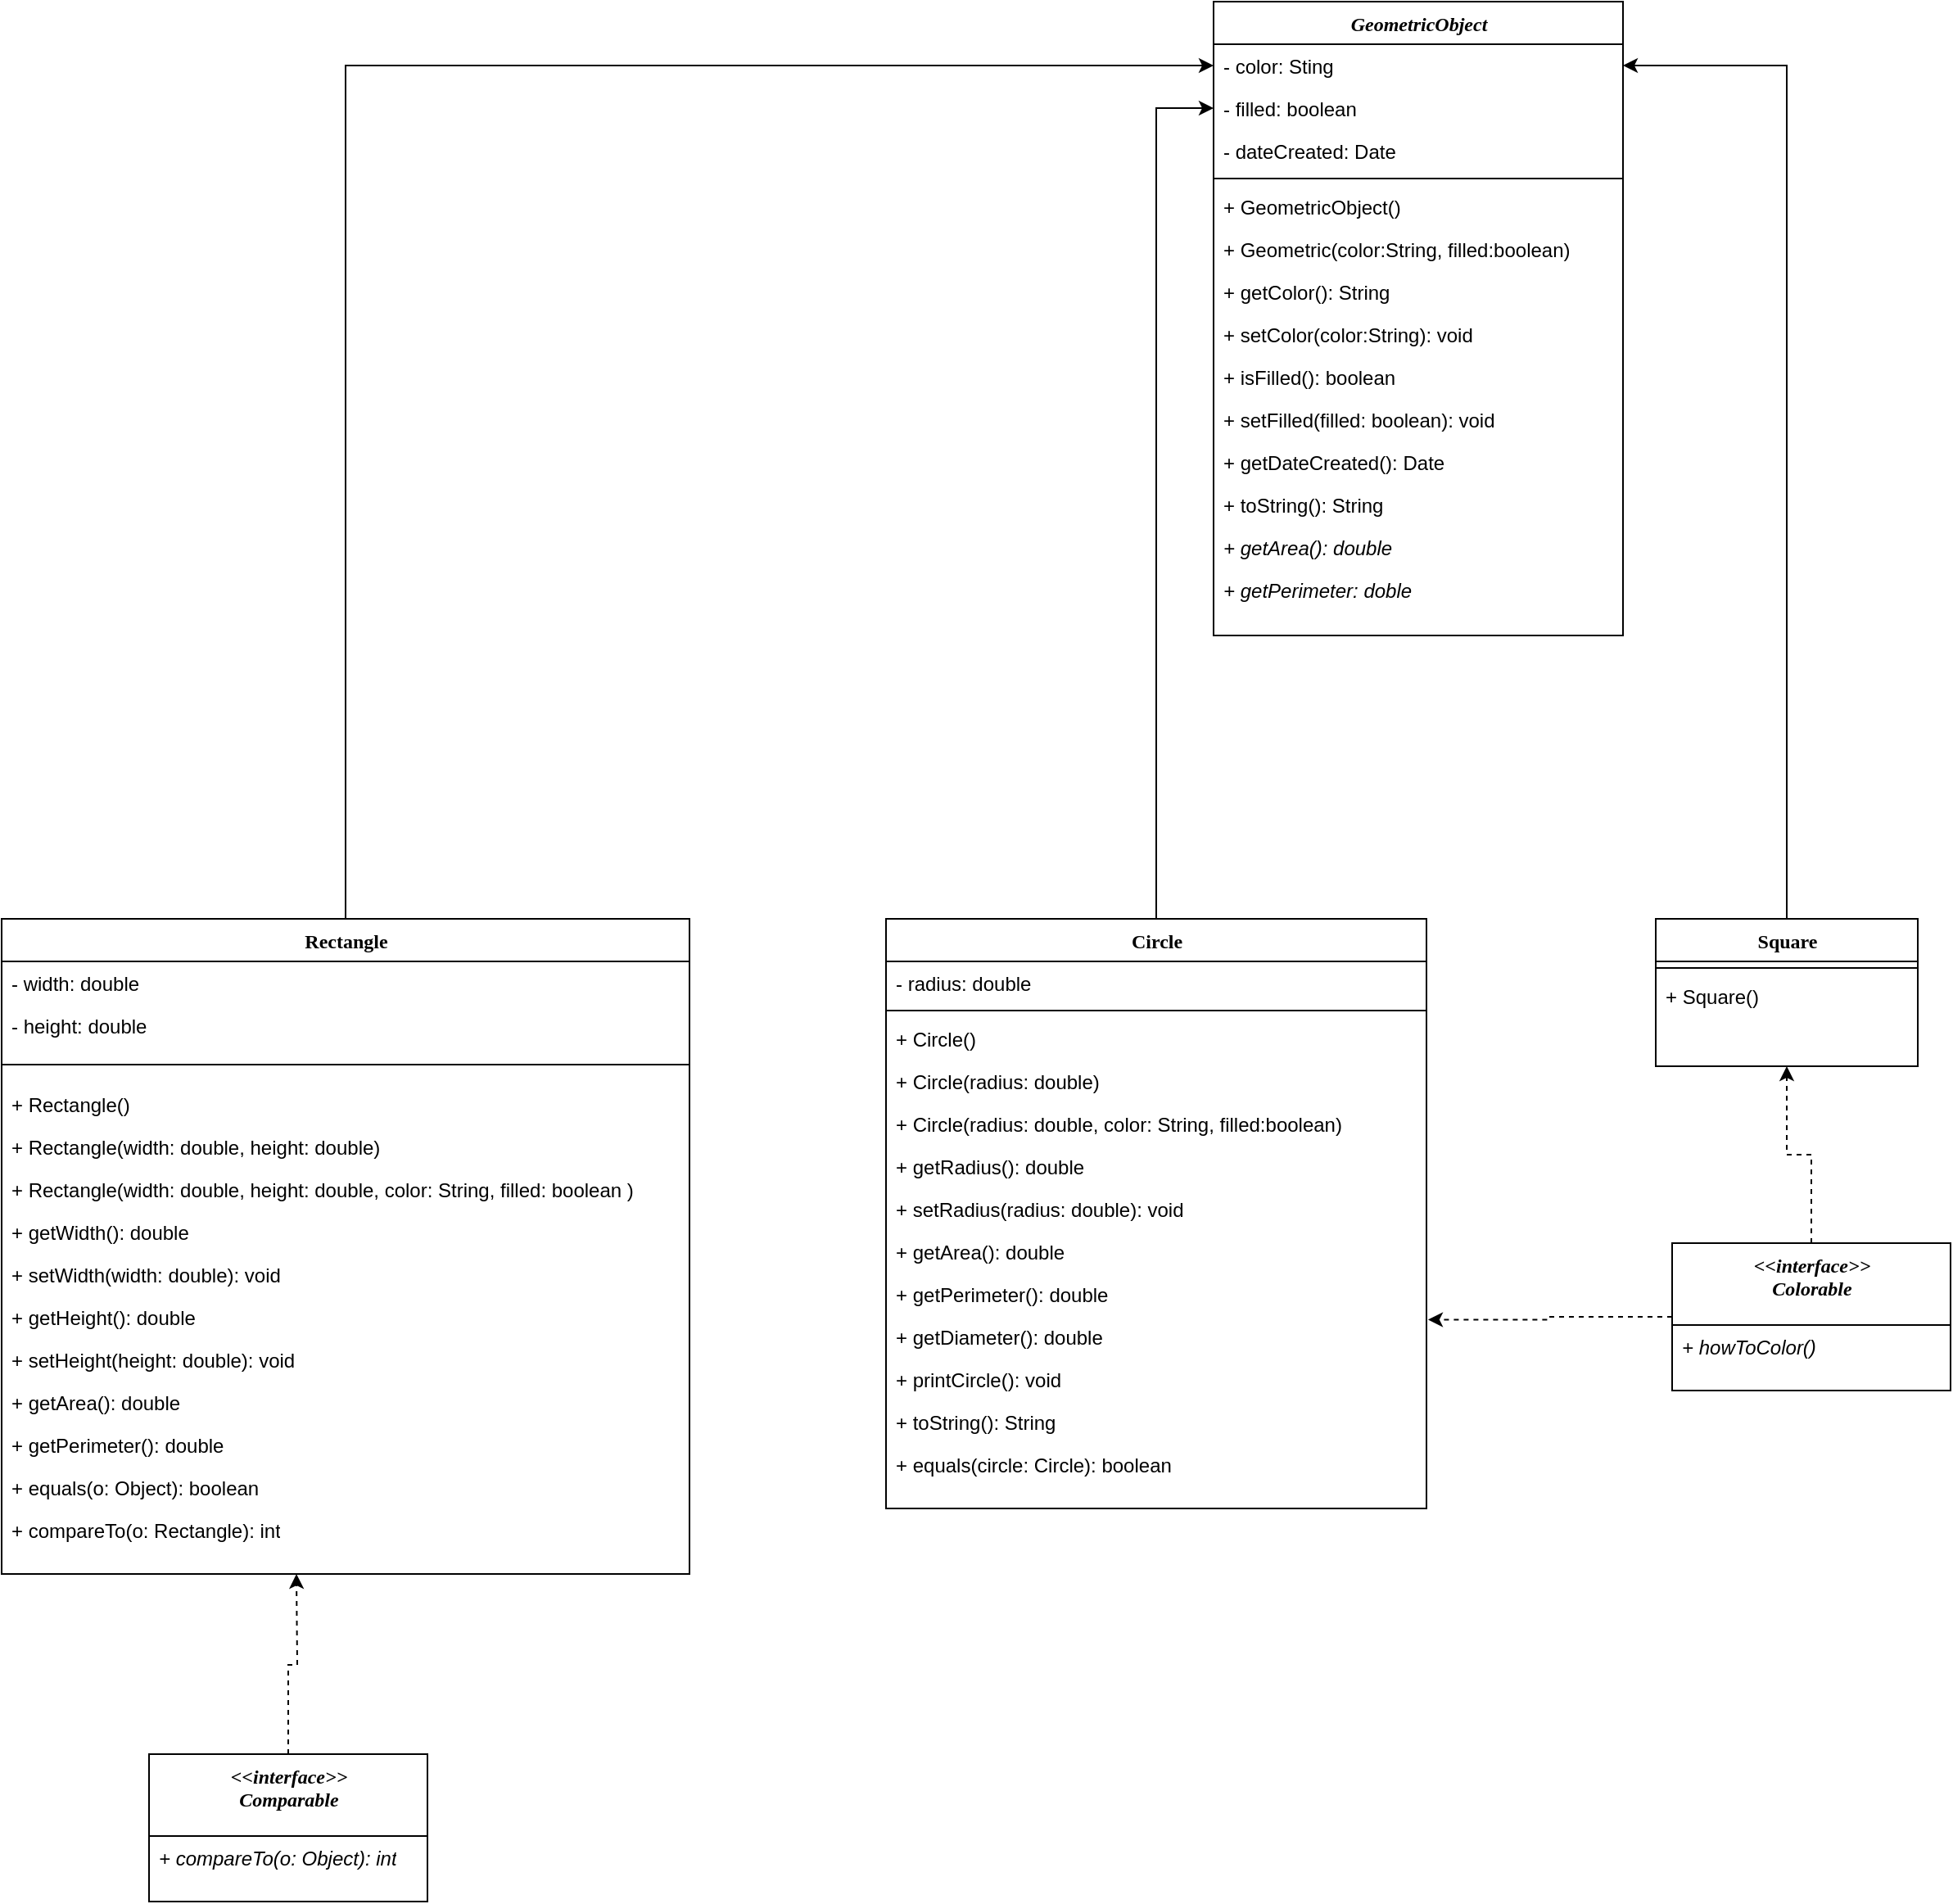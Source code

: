 <mxfile version="20.4.2" type="github">
  <diagram name="Page-1" id="9f46799a-70d6-7492-0946-bef42562c5a5">
    <mxGraphModel dx="3172" dy="1726" grid="1" gridSize="10" guides="1" tooltips="1" connect="1" arrows="1" fold="1" page="1" pageScale="1" pageWidth="1100" pageHeight="850" background="none" math="0" shadow="0">
      <root>
        <mxCell id="0" />
        <mxCell id="1" parent="0" />
        <mxCell id="78961159f06e98e8-17" value="&lt;i&gt;GeometricObject&lt;/i&gt;" style="swimlane;html=1;fontStyle=1;align=center;verticalAlign=top;childLayout=stackLayout;horizontal=1;startSize=26;horizontalStack=0;resizeParent=1;resizeLast=0;collapsible=1;marginBottom=0;swimlaneFillColor=#ffffff;rounded=0;shadow=0;comic=0;labelBackgroundColor=none;strokeWidth=1;fillColor=none;fontFamily=Verdana;fontSize=12" parent="1" vertex="1">
          <mxGeometry x="970" y="120" width="250" height="387" as="geometry" />
        </mxCell>
        <mxCell id="78961159f06e98e8-21" value="- color: Sting" style="text;html=1;strokeColor=none;fillColor=none;align=left;verticalAlign=top;spacingLeft=4;spacingRight=4;whiteSpace=wrap;overflow=hidden;rotatable=0;points=[[0,0.5],[1,0.5]];portConstraint=eastwest;" parent="78961159f06e98e8-17" vertex="1">
          <mxGeometry y="26" width="250" height="26" as="geometry" />
        </mxCell>
        <mxCell id="78961159f06e98e8-23" value="- filled: boolean" style="text;html=1;strokeColor=none;fillColor=none;align=left;verticalAlign=top;spacingLeft=4;spacingRight=4;whiteSpace=wrap;overflow=hidden;rotatable=0;points=[[0,0.5],[1,0.5]];portConstraint=eastwest;" parent="78961159f06e98e8-17" vertex="1">
          <mxGeometry y="52" width="250" height="26" as="geometry" />
        </mxCell>
        <mxCell id="78961159f06e98e8-25" value="- dateCreated: Date" style="text;html=1;strokeColor=none;fillColor=none;align=left;verticalAlign=top;spacingLeft=4;spacingRight=4;whiteSpace=wrap;overflow=hidden;rotatable=0;points=[[0,0.5],[1,0.5]];portConstraint=eastwest;" parent="78961159f06e98e8-17" vertex="1">
          <mxGeometry y="78" width="250" height="26" as="geometry" />
        </mxCell>
        <mxCell id="78961159f06e98e8-19" value="" style="line;html=1;strokeWidth=1;fillColor=none;align=left;verticalAlign=middle;spacingTop=-1;spacingLeft=3;spacingRight=3;rotatable=0;labelPosition=right;points=[];portConstraint=eastwest;" parent="78961159f06e98e8-17" vertex="1">
          <mxGeometry y="104" width="250" height="8" as="geometry" />
        </mxCell>
        <mxCell id="78961159f06e98e8-20" value="+ GeometricObject()" style="text;html=1;strokeColor=none;fillColor=none;align=left;verticalAlign=top;spacingLeft=4;spacingRight=4;whiteSpace=wrap;overflow=hidden;rotatable=0;points=[[0,0.5],[1,0.5]];portConstraint=eastwest;" parent="78961159f06e98e8-17" vertex="1">
          <mxGeometry y="112" width="250" height="26" as="geometry" />
        </mxCell>
        <mxCell id="HQzzS1IwcTX02C_Df-WI-1" value="+ Geometric(color:String, filled:boolean)" style="text;html=1;strokeColor=none;fillColor=none;align=left;verticalAlign=top;spacingLeft=4;spacingRight=4;whiteSpace=wrap;overflow=hidden;rotatable=0;points=[[0,0.5],[1,0.5]];portConstraint=eastwest;" vertex="1" parent="78961159f06e98e8-17">
          <mxGeometry y="138" width="250" height="26" as="geometry" />
        </mxCell>
        <mxCell id="78961159f06e98e8-27" value="+ getColor(): String" style="text;html=1;strokeColor=none;fillColor=none;align=left;verticalAlign=top;spacingLeft=4;spacingRight=4;whiteSpace=wrap;overflow=hidden;rotatable=0;points=[[0,0.5],[1,0.5]];portConstraint=eastwest;" parent="78961159f06e98e8-17" vertex="1">
          <mxGeometry y="164" width="250" height="26" as="geometry" />
        </mxCell>
        <mxCell id="HQzzS1IwcTX02C_Df-WI-3" value="+ setColor(color:String): void" style="text;html=1;strokeColor=none;fillColor=none;align=left;verticalAlign=top;spacingLeft=4;spacingRight=4;whiteSpace=wrap;overflow=hidden;rotatable=0;points=[[0,0.5],[1,0.5]];portConstraint=eastwest;" vertex="1" parent="78961159f06e98e8-17">
          <mxGeometry y="190" width="250" height="26" as="geometry" />
        </mxCell>
        <mxCell id="HQzzS1IwcTX02C_Df-WI-4" value="+ isFilled(): boolean" style="text;html=1;strokeColor=none;fillColor=none;align=left;verticalAlign=top;spacingLeft=4;spacingRight=4;whiteSpace=wrap;overflow=hidden;rotatable=0;points=[[0,0.5],[1,0.5]];portConstraint=eastwest;" vertex="1" parent="78961159f06e98e8-17">
          <mxGeometry y="216" width="250" height="26" as="geometry" />
        </mxCell>
        <mxCell id="HQzzS1IwcTX02C_Df-WI-5" value="+ setFilled(filled: boolean): void" style="text;html=1;strokeColor=none;fillColor=none;align=left;verticalAlign=top;spacingLeft=4;spacingRight=4;whiteSpace=wrap;overflow=hidden;rotatable=0;points=[[0,0.5],[1,0.5]];portConstraint=eastwest;" vertex="1" parent="78961159f06e98e8-17">
          <mxGeometry y="242" width="250" height="26" as="geometry" />
        </mxCell>
        <mxCell id="HQzzS1IwcTX02C_Df-WI-6" value="+ getDateCreated(): Date" style="text;html=1;strokeColor=none;fillColor=none;align=left;verticalAlign=top;spacingLeft=4;spacingRight=4;whiteSpace=wrap;overflow=hidden;rotatable=0;points=[[0,0.5],[1,0.5]];portConstraint=eastwest;" vertex="1" parent="78961159f06e98e8-17">
          <mxGeometry y="268" width="250" height="26" as="geometry" />
        </mxCell>
        <mxCell id="HQzzS1IwcTX02C_Df-WI-7" value="+ toString(): String" style="text;html=1;strokeColor=none;fillColor=none;align=left;verticalAlign=top;spacingLeft=4;spacingRight=4;whiteSpace=wrap;overflow=hidden;rotatable=0;points=[[0,0.5],[1,0.5]];portConstraint=eastwest;" vertex="1" parent="78961159f06e98e8-17">
          <mxGeometry y="294" width="250" height="26" as="geometry" />
        </mxCell>
        <mxCell id="HQzzS1IwcTX02C_Df-WI-8" value="&lt;i&gt;+ getArea(): double&lt;/i&gt;" style="text;html=1;strokeColor=none;fillColor=none;align=left;verticalAlign=top;spacingLeft=4;spacingRight=4;whiteSpace=wrap;overflow=hidden;rotatable=0;points=[[0,0.5],[1,0.5]];portConstraint=eastwest;" vertex="1" parent="78961159f06e98e8-17">
          <mxGeometry y="320" width="250" height="26" as="geometry" />
        </mxCell>
        <mxCell id="HQzzS1IwcTX02C_Df-WI-9" value="&lt;i&gt;+ getPerimeter: doble&lt;/i&gt;" style="text;html=1;strokeColor=none;fillColor=none;align=left;verticalAlign=top;spacingLeft=4;spacingRight=4;whiteSpace=wrap;overflow=hidden;rotatable=0;points=[[0,0.5],[1,0.5]];portConstraint=eastwest;" vertex="1" parent="78961159f06e98e8-17">
          <mxGeometry y="346" width="250" height="26" as="geometry" />
        </mxCell>
        <mxCell id="HQzzS1IwcTX02C_Df-WI-78" style="edgeStyle=orthogonalEdgeStyle;rounded=0;orthogonalLoop=1;jettySize=auto;html=1;entryX=0;entryY=0.5;entryDx=0;entryDy=0;" edge="1" parent="1" source="HQzzS1IwcTX02C_Df-WI-10" target="78961159f06e98e8-23">
          <mxGeometry relative="1" as="geometry" />
        </mxCell>
        <mxCell id="HQzzS1IwcTX02C_Df-WI-10" value="Circle" style="swimlane;html=1;fontStyle=1;align=center;verticalAlign=top;childLayout=stackLayout;horizontal=1;startSize=26;horizontalStack=0;resizeParent=1;resizeLast=0;collapsible=1;marginBottom=0;swimlaneFillColor=#ffffff;rounded=0;shadow=0;comic=0;labelBackgroundColor=none;strokeWidth=1;fillColor=none;fontFamily=Verdana;fontSize=12" vertex="1" parent="1">
          <mxGeometry x="770" y="680" width="330" height="360" as="geometry" />
        </mxCell>
        <mxCell id="HQzzS1IwcTX02C_Df-WI-11" value="- radius: double" style="text;html=1;strokeColor=none;fillColor=none;align=left;verticalAlign=top;spacingLeft=4;spacingRight=4;whiteSpace=wrap;overflow=hidden;rotatable=0;points=[[0,0.5],[1,0.5]];portConstraint=eastwest;" vertex="1" parent="HQzzS1IwcTX02C_Df-WI-10">
          <mxGeometry y="26" width="330" height="26" as="geometry" />
        </mxCell>
        <mxCell id="HQzzS1IwcTX02C_Df-WI-18" value="" style="line;html=1;strokeWidth=1;fillColor=none;align=left;verticalAlign=middle;spacingTop=-1;spacingLeft=3;spacingRight=3;rotatable=0;labelPosition=right;points=[];portConstraint=eastwest;" vertex="1" parent="HQzzS1IwcTX02C_Df-WI-10">
          <mxGeometry y="52" width="330" height="8" as="geometry" />
        </mxCell>
        <mxCell id="HQzzS1IwcTX02C_Df-WI-19" value="+ Circle()" style="text;html=1;strokeColor=none;fillColor=none;align=left;verticalAlign=top;spacingLeft=4;spacingRight=4;whiteSpace=wrap;overflow=hidden;rotatable=0;points=[[0,0.5],[1,0.5]];portConstraint=eastwest;" vertex="1" parent="HQzzS1IwcTX02C_Df-WI-10">
          <mxGeometry y="60" width="330" height="26" as="geometry" />
        </mxCell>
        <mxCell id="HQzzS1IwcTX02C_Df-WI-20" value="+ Circle(radius: double)" style="text;html=1;strokeColor=none;fillColor=none;align=left;verticalAlign=top;spacingLeft=4;spacingRight=4;whiteSpace=wrap;overflow=hidden;rotatable=0;points=[[0,0.5],[1,0.5]];portConstraint=eastwest;" vertex="1" parent="HQzzS1IwcTX02C_Df-WI-10">
          <mxGeometry y="86" width="330" height="26" as="geometry" />
        </mxCell>
        <mxCell id="HQzzS1IwcTX02C_Df-WI-22" value="+ Circle(radius: double, color: String, filled:boolean)" style="text;html=1;strokeColor=none;fillColor=none;align=left;verticalAlign=top;spacingLeft=4;spacingRight=4;whiteSpace=wrap;overflow=hidden;rotatable=0;points=[[0,0.5],[1,0.5]];portConstraint=eastwest;" vertex="1" parent="HQzzS1IwcTX02C_Df-WI-10">
          <mxGeometry y="112" width="330" height="26" as="geometry" />
        </mxCell>
        <mxCell id="HQzzS1IwcTX02C_Df-WI-23" value="+ getRadius(): double" style="text;html=1;strokeColor=none;fillColor=none;align=left;verticalAlign=top;spacingLeft=4;spacingRight=4;whiteSpace=wrap;overflow=hidden;rotatable=0;points=[[0,0.5],[1,0.5]];portConstraint=eastwest;" vertex="1" parent="HQzzS1IwcTX02C_Df-WI-10">
          <mxGeometry y="138" width="330" height="26" as="geometry" />
        </mxCell>
        <mxCell id="HQzzS1IwcTX02C_Df-WI-24" value="+ setRadius(radius: double): void" style="text;html=1;strokeColor=none;fillColor=none;align=left;verticalAlign=top;spacingLeft=4;spacingRight=4;whiteSpace=wrap;overflow=hidden;rotatable=0;points=[[0,0.5],[1,0.5]];portConstraint=eastwest;" vertex="1" parent="HQzzS1IwcTX02C_Df-WI-10">
          <mxGeometry y="164" width="330" height="26" as="geometry" />
        </mxCell>
        <mxCell id="HQzzS1IwcTX02C_Df-WI-25" value="+ getArea(): double" style="text;html=1;strokeColor=none;fillColor=none;align=left;verticalAlign=top;spacingLeft=4;spacingRight=4;whiteSpace=wrap;overflow=hidden;rotatable=0;points=[[0,0.5],[1,0.5]];portConstraint=eastwest;" vertex="1" parent="HQzzS1IwcTX02C_Df-WI-10">
          <mxGeometry y="190" width="330" height="26" as="geometry" />
        </mxCell>
        <mxCell id="HQzzS1IwcTX02C_Df-WI-26" value="+ getPerimeter(): double" style="text;html=1;strokeColor=none;fillColor=none;align=left;verticalAlign=top;spacingLeft=4;spacingRight=4;whiteSpace=wrap;overflow=hidden;rotatable=0;points=[[0,0.5],[1,0.5]];portConstraint=eastwest;" vertex="1" parent="HQzzS1IwcTX02C_Df-WI-10">
          <mxGeometry y="216" width="330" height="26" as="geometry" />
        </mxCell>
        <mxCell id="HQzzS1IwcTX02C_Df-WI-27" value="+ getDiameter(): double" style="text;html=1;strokeColor=none;fillColor=none;align=left;verticalAlign=top;spacingLeft=4;spacingRight=4;whiteSpace=wrap;overflow=hidden;rotatable=0;points=[[0,0.5],[1,0.5]];portConstraint=eastwest;" vertex="1" parent="HQzzS1IwcTX02C_Df-WI-10">
          <mxGeometry y="242" width="330" height="26" as="geometry" />
        </mxCell>
        <mxCell id="HQzzS1IwcTX02C_Df-WI-28" value="+ printCircle(): void" style="text;html=1;strokeColor=none;fillColor=none;align=left;verticalAlign=top;spacingLeft=4;spacingRight=4;whiteSpace=wrap;overflow=hidden;rotatable=0;points=[[0,0.5],[1,0.5]];portConstraint=eastwest;" vertex="1" parent="HQzzS1IwcTX02C_Df-WI-10">
          <mxGeometry y="268" width="330" height="26" as="geometry" />
        </mxCell>
        <mxCell id="HQzzS1IwcTX02C_Df-WI-29" value="+ toString(): String" style="text;html=1;strokeColor=none;fillColor=none;align=left;verticalAlign=top;spacingLeft=4;spacingRight=4;whiteSpace=wrap;overflow=hidden;rotatable=0;points=[[0,0.5],[1,0.5]];portConstraint=eastwest;" vertex="1" parent="HQzzS1IwcTX02C_Df-WI-10">
          <mxGeometry y="294" width="330" height="26" as="geometry" />
        </mxCell>
        <mxCell id="HQzzS1IwcTX02C_Df-WI-30" value="+ equals(circle: Circle): boolean" style="text;html=1;strokeColor=none;fillColor=none;align=left;verticalAlign=top;spacingLeft=4;spacingRight=4;whiteSpace=wrap;overflow=hidden;rotatable=0;points=[[0,0.5],[1,0.5]];portConstraint=eastwest;" vertex="1" parent="HQzzS1IwcTX02C_Df-WI-10">
          <mxGeometry y="320" width="330" height="26" as="geometry" />
        </mxCell>
        <mxCell id="HQzzS1IwcTX02C_Df-WI-79" style="edgeStyle=orthogonalEdgeStyle;rounded=0;orthogonalLoop=1;jettySize=auto;html=1;entryX=0;entryY=0.5;entryDx=0;entryDy=0;" edge="1" parent="1" source="HQzzS1IwcTX02C_Df-WI-31" target="78961159f06e98e8-21">
          <mxGeometry relative="1" as="geometry" />
        </mxCell>
        <mxCell id="HQzzS1IwcTX02C_Df-WI-31" value="Rectangle" style="swimlane;html=1;fontStyle=1;align=center;verticalAlign=top;childLayout=stackLayout;horizontal=1;startSize=26;horizontalStack=0;resizeParent=1;resizeLast=0;collapsible=1;marginBottom=0;swimlaneFillColor=#ffffff;rounded=0;shadow=0;comic=0;labelBackgroundColor=none;strokeWidth=1;fillColor=none;fontFamily=Verdana;fontSize=12" vertex="1" parent="1">
          <mxGeometry x="230" y="680" width="420" height="400" as="geometry" />
        </mxCell>
        <mxCell id="HQzzS1IwcTX02C_Df-WI-32" value="- width: double" style="text;html=1;strokeColor=none;fillColor=none;align=left;verticalAlign=top;spacingLeft=4;spacingRight=4;whiteSpace=wrap;overflow=hidden;rotatable=0;points=[[0,0.5],[1,0.5]];portConstraint=eastwest;" vertex="1" parent="HQzzS1IwcTX02C_Df-WI-31">
          <mxGeometry y="26" width="420" height="26" as="geometry" />
        </mxCell>
        <mxCell id="HQzzS1IwcTX02C_Df-WI-49" value="- height: double" style="text;html=1;strokeColor=none;fillColor=none;align=left;verticalAlign=top;spacingLeft=4;spacingRight=4;whiteSpace=wrap;overflow=hidden;rotatable=0;points=[[0,0.5],[1,0.5]];portConstraint=eastwest;" vertex="1" parent="HQzzS1IwcTX02C_Df-WI-31">
          <mxGeometry y="52" width="420" height="26" as="geometry" />
        </mxCell>
        <mxCell id="HQzzS1IwcTX02C_Df-WI-33" value="" style="line;html=1;strokeWidth=1;fillColor=none;align=left;verticalAlign=middle;spacingTop=-1;spacingLeft=3;spacingRight=3;rotatable=0;labelPosition=right;points=[];portConstraint=eastwest;" vertex="1" parent="HQzzS1IwcTX02C_Df-WI-31">
          <mxGeometry y="78" width="420" height="22" as="geometry" />
        </mxCell>
        <mxCell id="HQzzS1IwcTX02C_Df-WI-34" value="+ Rectangle()" style="text;html=1;strokeColor=none;fillColor=none;align=left;verticalAlign=top;spacingLeft=4;spacingRight=4;whiteSpace=wrap;overflow=hidden;rotatable=0;points=[[0,0.5],[1,0.5]];portConstraint=eastwest;" vertex="1" parent="HQzzS1IwcTX02C_Df-WI-31">
          <mxGeometry y="100" width="420" height="26" as="geometry" />
        </mxCell>
        <mxCell id="HQzzS1IwcTX02C_Df-WI-35" value="+ Rectangle(width: double, height: double)" style="text;html=1;strokeColor=none;fillColor=none;align=left;verticalAlign=top;spacingLeft=4;spacingRight=4;whiteSpace=wrap;overflow=hidden;rotatable=0;points=[[0,0.5],[1,0.5]];portConstraint=eastwest;" vertex="1" parent="HQzzS1IwcTX02C_Df-WI-31">
          <mxGeometry y="126" width="420" height="26" as="geometry" />
        </mxCell>
        <mxCell id="HQzzS1IwcTX02C_Df-WI-36" value="+ Rectangle(width: double, height: double, color: String, filled: boolean )" style="text;html=1;strokeColor=none;fillColor=none;align=left;verticalAlign=top;spacingLeft=4;spacingRight=4;whiteSpace=wrap;overflow=hidden;rotatable=0;points=[[0,0.5],[1,0.5]];portConstraint=eastwest;" vertex="1" parent="HQzzS1IwcTX02C_Df-WI-31">
          <mxGeometry y="152" width="420" height="26" as="geometry" />
        </mxCell>
        <mxCell id="HQzzS1IwcTX02C_Df-WI-37" value="+ getWidth(): double" style="text;html=1;strokeColor=none;fillColor=none;align=left;verticalAlign=top;spacingLeft=4;spacingRight=4;whiteSpace=wrap;overflow=hidden;rotatable=0;points=[[0,0.5],[1,0.5]];portConstraint=eastwest;" vertex="1" parent="HQzzS1IwcTX02C_Df-WI-31">
          <mxGeometry y="178" width="420" height="26" as="geometry" />
        </mxCell>
        <mxCell id="HQzzS1IwcTX02C_Df-WI-38" value="+ setWidth(width: double): void" style="text;html=1;strokeColor=none;fillColor=none;align=left;verticalAlign=top;spacingLeft=4;spacingRight=4;whiteSpace=wrap;overflow=hidden;rotatable=0;points=[[0,0.5],[1,0.5]];portConstraint=eastwest;" vertex="1" parent="HQzzS1IwcTX02C_Df-WI-31">
          <mxGeometry y="204" width="420" height="26" as="geometry" />
        </mxCell>
        <mxCell id="HQzzS1IwcTX02C_Df-WI-39" value="+ getHeight(): double" style="text;html=1;strokeColor=none;fillColor=none;align=left;verticalAlign=top;spacingLeft=4;spacingRight=4;whiteSpace=wrap;overflow=hidden;rotatable=0;points=[[0,0.5],[1,0.5]];portConstraint=eastwest;" vertex="1" parent="HQzzS1IwcTX02C_Df-WI-31">
          <mxGeometry y="230" width="420" height="26" as="geometry" />
        </mxCell>
        <mxCell id="HQzzS1IwcTX02C_Df-WI-40" value="+ setHeight(height: double): void" style="text;html=1;strokeColor=none;fillColor=none;align=left;verticalAlign=top;spacingLeft=4;spacingRight=4;whiteSpace=wrap;overflow=hidden;rotatable=0;points=[[0,0.5],[1,0.5]];portConstraint=eastwest;" vertex="1" parent="HQzzS1IwcTX02C_Df-WI-31">
          <mxGeometry y="256" width="420" height="26" as="geometry" />
        </mxCell>
        <mxCell id="HQzzS1IwcTX02C_Df-WI-41" value="+ getArea(): double" style="text;html=1;strokeColor=none;fillColor=none;align=left;verticalAlign=top;spacingLeft=4;spacingRight=4;whiteSpace=wrap;overflow=hidden;rotatable=0;points=[[0,0.5],[1,0.5]];portConstraint=eastwest;" vertex="1" parent="HQzzS1IwcTX02C_Df-WI-31">
          <mxGeometry y="282" width="420" height="26" as="geometry" />
        </mxCell>
        <mxCell id="HQzzS1IwcTX02C_Df-WI-42" value="+ getPerimeter(): double" style="text;html=1;strokeColor=none;fillColor=none;align=left;verticalAlign=top;spacingLeft=4;spacingRight=4;whiteSpace=wrap;overflow=hidden;rotatable=0;points=[[0,0.5],[1,0.5]];portConstraint=eastwest;" vertex="1" parent="HQzzS1IwcTX02C_Df-WI-31">
          <mxGeometry y="308" width="420" height="26" as="geometry" />
        </mxCell>
        <mxCell id="HQzzS1IwcTX02C_Df-WI-43" value="+ equals(o: Object): boolean" style="text;html=1;strokeColor=none;fillColor=none;align=left;verticalAlign=top;spacingLeft=4;spacingRight=4;whiteSpace=wrap;overflow=hidden;rotatable=0;points=[[0,0.5],[1,0.5]];portConstraint=eastwest;" vertex="1" parent="HQzzS1IwcTX02C_Df-WI-31">
          <mxGeometry y="334" width="420" height="26" as="geometry" />
        </mxCell>
        <mxCell id="HQzzS1IwcTX02C_Df-WI-44" value="+ compareTo(o: Rectangle): int" style="text;html=1;strokeColor=none;fillColor=none;align=left;verticalAlign=top;spacingLeft=4;spacingRight=4;whiteSpace=wrap;overflow=hidden;rotatable=0;points=[[0,0.5],[1,0.5]];portConstraint=eastwest;" vertex="1" parent="HQzzS1IwcTX02C_Df-WI-31">
          <mxGeometry y="360" width="420" height="26" as="geometry" />
        </mxCell>
        <mxCell id="HQzzS1IwcTX02C_Df-WI-84" style="edgeStyle=orthogonalEdgeStyle;rounded=0;orthogonalLoop=1;jettySize=auto;html=1;dashed=1;" edge="1" parent="1" source="HQzzS1IwcTX02C_Df-WI-51">
          <mxGeometry relative="1" as="geometry">
            <mxPoint x="410" y="1080" as="targetPoint" />
          </mxGeometry>
        </mxCell>
        <mxCell id="HQzzS1IwcTX02C_Df-WI-51" value="&lt;i&gt;&amp;lt;&amp;lt;interface&amp;gt;&amp;gt;&lt;br&gt;Comparable&lt;/i&gt;" style="swimlane;html=1;fontStyle=1;align=center;verticalAlign=top;childLayout=stackLayout;horizontal=1;startSize=50;horizontalStack=0;resizeParent=1;resizeLast=0;collapsible=1;marginBottom=0;swimlaneFillColor=#ffffff;rounded=0;shadow=0;comic=0;labelBackgroundColor=none;strokeWidth=1;fillColor=none;fontFamily=Verdana;fontSize=12" vertex="1" parent="1">
          <mxGeometry x="320" y="1190" width="170" height="90" as="geometry" />
        </mxCell>
        <mxCell id="HQzzS1IwcTX02C_Df-WI-52" value="&lt;i&gt;+ compareTo(o: Object): int&lt;/i&gt;" style="text;html=1;strokeColor=none;fillColor=none;align=left;verticalAlign=top;spacingLeft=4;spacingRight=4;whiteSpace=wrap;overflow=hidden;rotatable=0;points=[[0,0.5],[1,0.5]];portConstraint=eastwest;" vertex="1" parent="HQzzS1IwcTX02C_Df-WI-51">
          <mxGeometry y="50" width="170" height="26" as="geometry" />
        </mxCell>
        <mxCell id="HQzzS1IwcTX02C_Df-WI-81" style="edgeStyle=orthogonalEdgeStyle;rounded=0;orthogonalLoop=1;jettySize=auto;html=1;entryX=1;entryY=0.5;entryDx=0;entryDy=0;" edge="1" parent="1" source="HQzzS1IwcTX02C_Df-WI-58" target="78961159f06e98e8-21">
          <mxGeometry relative="1" as="geometry" />
        </mxCell>
        <mxCell id="HQzzS1IwcTX02C_Df-WI-58" value="Square" style="swimlane;html=1;fontStyle=1;align=center;verticalAlign=top;childLayout=stackLayout;horizontal=1;startSize=26;horizontalStack=0;resizeParent=1;resizeLast=0;collapsible=1;marginBottom=0;swimlaneFillColor=#ffffff;rounded=0;shadow=0;comic=0;labelBackgroundColor=none;strokeWidth=1;fillColor=none;fontFamily=Verdana;fontSize=12" vertex="1" parent="1">
          <mxGeometry x="1240" y="680" width="160" height="90" as="geometry" />
        </mxCell>
        <mxCell id="HQzzS1IwcTX02C_Df-WI-63" value="" style="line;html=1;strokeWidth=1;fillColor=none;align=left;verticalAlign=middle;spacingTop=-1;spacingLeft=3;spacingRight=3;rotatable=0;labelPosition=right;points=[];portConstraint=eastwest;" vertex="1" parent="HQzzS1IwcTX02C_Df-WI-58">
          <mxGeometry y="26" width="160" height="8" as="geometry" />
        </mxCell>
        <mxCell id="HQzzS1IwcTX02C_Df-WI-64" value="+ Square()" style="text;html=1;strokeColor=none;fillColor=none;align=left;verticalAlign=top;spacingLeft=4;spacingRight=4;whiteSpace=wrap;overflow=hidden;rotatable=0;points=[[0,0.5],[1,0.5]];portConstraint=eastwest;" vertex="1" parent="HQzzS1IwcTX02C_Df-WI-58">
          <mxGeometry y="34" width="160" height="26" as="geometry" />
        </mxCell>
        <mxCell id="HQzzS1IwcTX02C_Df-WI-82" style="edgeStyle=orthogonalEdgeStyle;rounded=0;orthogonalLoop=1;jettySize=auto;html=1;entryX=0.5;entryY=1;entryDx=0;entryDy=0;dashed=1;" edge="1" parent="1" source="HQzzS1IwcTX02C_Df-WI-72" target="HQzzS1IwcTX02C_Df-WI-58">
          <mxGeometry relative="1" as="geometry" />
        </mxCell>
        <mxCell id="HQzzS1IwcTX02C_Df-WI-83" style="edgeStyle=orthogonalEdgeStyle;rounded=0;orthogonalLoop=1;jettySize=auto;html=1;exitX=0;exitY=0.5;exitDx=0;exitDy=0;entryX=1.003;entryY=0.104;entryDx=0;entryDy=0;entryPerimeter=0;dashed=1;" edge="1" parent="1" source="HQzzS1IwcTX02C_Df-WI-72" target="HQzzS1IwcTX02C_Df-WI-27">
          <mxGeometry relative="1" as="geometry" />
        </mxCell>
        <mxCell id="HQzzS1IwcTX02C_Df-WI-72" value="&lt;i&gt;&amp;lt;&amp;lt;interface&amp;gt;&amp;gt;&lt;br&gt;Colorable&lt;/i&gt;" style="swimlane;html=1;fontStyle=1;align=center;verticalAlign=top;childLayout=stackLayout;horizontal=1;startSize=50;horizontalStack=0;resizeParent=1;resizeLast=0;collapsible=1;marginBottom=0;swimlaneFillColor=#ffffff;rounded=0;shadow=0;comic=0;labelBackgroundColor=none;strokeWidth=1;fillColor=none;fontFamily=Verdana;fontSize=12" vertex="1" parent="1">
          <mxGeometry x="1250" y="878" width="170" height="90" as="geometry" />
        </mxCell>
        <mxCell id="HQzzS1IwcTX02C_Df-WI-73" value="&lt;i&gt;+ howToColor()&lt;/i&gt;" style="text;html=1;strokeColor=none;fillColor=none;align=left;verticalAlign=top;spacingLeft=4;spacingRight=4;whiteSpace=wrap;overflow=hidden;rotatable=0;points=[[0,0.5],[1,0.5]];portConstraint=eastwest;" vertex="1" parent="HQzzS1IwcTX02C_Df-WI-72">
          <mxGeometry y="50" width="170" height="26" as="geometry" />
        </mxCell>
      </root>
    </mxGraphModel>
  </diagram>
</mxfile>
